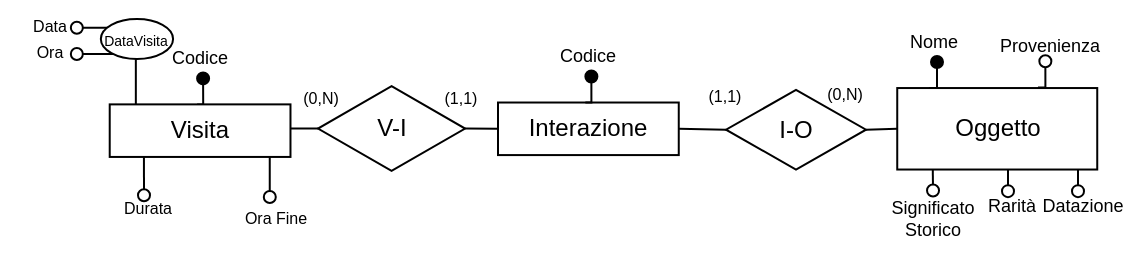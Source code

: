 <mxfile version="24.2.5" type="device">
  <diagram id="7WY79w3Be1rOeNHEiTaz" name="Pagina-1">
    <mxGraphModel dx="1050" dy="621" grid="1" gridSize="10" guides="1" tooltips="1" connect="1" arrows="1" fold="1" page="1" pageScale="1" pageWidth="827" pageHeight="1169" math="0" shadow="0">
      <root>
        <mxCell id="0" />
        <mxCell id="1" parent="0" />
        <mxCell id="9Ccaq1GAdAuR4q0IgGuk-1" value="Oggetto" style="whiteSpace=wrap;html=1;align=center;" parent="1" vertex="1">
          <mxGeometry x="499.62" y="203.025" width="100" height="40.739" as="geometry" />
        </mxCell>
        <mxCell id="9Ccaq1GAdAuR4q0IgGuk-2" value="&lt;font style=&quot;font-size: 9px;&quot;&gt;Nome&lt;/font&gt;" style="text;html=1;align=center;verticalAlign=middle;whiteSpace=wrap;rounded=0;" parent="1" vertex="1">
          <mxGeometry x="497.5" y="167.661" width="40" height="22" as="geometry" />
        </mxCell>
        <mxCell id="9Ccaq1GAdAuR4q0IgGuk-3" value="&lt;font style=&quot;font-size: 9px;&quot;&gt;Provenienza&lt;/font&gt;" style="text;html=1;align=center;verticalAlign=middle;whiteSpace=wrap;rounded=0;" parent="1" vertex="1">
          <mxGeometry x="556" y="172.351" width="40" height="17.314" as="geometry" />
        </mxCell>
        <mxCell id="9Ccaq1GAdAuR4q0IgGuk-4" value="&lt;font style=&quot;font-size: 9px;&quot;&gt;Datazione&lt;/font&gt;" style="text;html=1;align=center;verticalAlign=middle;whiteSpace=wrap;rounded=0;" parent="1" vertex="1">
          <mxGeometry x="575" y="252.13" width="35" height="18" as="geometry" />
        </mxCell>
        <mxCell id="9Ccaq1GAdAuR4q0IgGuk-5" value="&lt;p style=&quot;line-height: 77%;&quot;&gt;&lt;font style=&quot;font-size: 9px;&quot;&gt;Significato Storico&lt;/font&gt;&lt;/p&gt;" style="text;html=1;align=center;verticalAlign=middle;whiteSpace=wrap;rounded=0;spacing=2;spacingTop=0;" parent="1" vertex="1">
          <mxGeometry x="490.0" y="259.1" width="55" height="17.314" as="geometry" />
        </mxCell>
        <mxCell id="9Ccaq1GAdAuR4q0IgGuk-6" style="edgeStyle=orthogonalEdgeStyle;rounded=0;orthogonalLoop=1;jettySize=auto;html=1;exitX=0.25;exitY=0;exitDx=0;exitDy=0;entryX=0.842;entryY=1.009;entryDx=0;entryDy=0;entryPerimeter=0;endArrow=oval;endFill=0;" parent="1" edge="1">
          <mxGeometry relative="1" as="geometry">
            <mxPoint x="570.0" y="202.745" as="sourcePoint" />
            <mxPoint x="573.68" y="189.661" as="targetPoint" />
          </mxGeometry>
        </mxCell>
        <mxCell id="9Ccaq1GAdAuR4q0IgGuk-7" style="edgeStyle=orthogonalEdgeStyle;rounded=0;orthogonalLoop=1;jettySize=auto;html=1;exitX=0.75;exitY=1;exitDx=0;exitDy=0;entryX=0.578;entryY=0.124;entryDx=0;entryDy=0;entryPerimeter=0;endArrow=oval;endFill=0;" parent="1" edge="1">
          <mxGeometry relative="1" as="geometry">
            <mxPoint x="555.0" y="254.569" as="targetPoint" />
            <mxPoint x="555.0" y="243.765" as="sourcePoint" />
          </mxGeometry>
        </mxCell>
        <mxCell id="9Ccaq1GAdAuR4q0IgGuk-8" value="&lt;font style=&quot;font-size: 9px;&quot;&gt;Rarità&lt;/font&gt;" style="text;html=1;align=center;verticalAlign=middle;whiteSpace=wrap;rounded=0;" parent="1" vertex="1">
          <mxGeometry x="537" y="252.13" width="40" height="17.314" as="geometry" />
        </mxCell>
        <mxCell id="9Ccaq1GAdAuR4q0IgGuk-9" style="edgeStyle=orthogonalEdgeStyle;rounded=0;orthogonalLoop=1;jettySize=auto;html=1;exitX=0.75;exitY=1;exitDx=0;exitDy=0;entryX=0.578;entryY=0.124;entryDx=0;entryDy=0;entryPerimeter=0;endArrow=oval;endFill=0;" parent="1" edge="1">
          <mxGeometry relative="1" as="geometry">
            <mxPoint x="517.39" y="243.76" as="sourcePoint" />
            <mxPoint x="517.51" y="254.229" as="targetPoint" />
          </mxGeometry>
        </mxCell>
        <mxCell id="9Ccaq1GAdAuR4q0IgGuk-10" style="edgeStyle=orthogonalEdgeStyle;rounded=0;orthogonalLoop=1;jettySize=auto;html=1;exitX=0.25;exitY=0;exitDx=0;exitDy=0;entryX=0.842;entryY=1.009;entryDx=0;entryDy=0;entryPerimeter=0;endArrow=oval;endFill=1;" parent="1" edge="1">
          <mxGeometry relative="1" as="geometry">
            <mxPoint x="515.5" y="203.03" as="sourcePoint" />
            <mxPoint x="519.5" y="190.03" as="targetPoint" />
          </mxGeometry>
        </mxCell>
        <mxCell id="9Ccaq1GAdAuR4q0IgGuk-12" value="&lt;span style=&quot;font-size: 8px;&quot;&gt;(0,N)&lt;/span&gt;" style="text;html=1;align=center;verticalAlign=middle;whiteSpace=wrap;rounded=1;strokeColor=none;glass=0;" parent="1" vertex="1">
          <mxGeometry x="200.0" y="203.95" width="22.5" height="6.75" as="geometry" />
        </mxCell>
        <mxCell id="9Ccaq1GAdAuR4q0IgGuk-13" value="&lt;font style=&quot;font-size: 8px;&quot;&gt;(0,N)&lt;/font&gt;" style="text;html=1;align=center;verticalAlign=middle;whiteSpace=wrap;rounded=1;strokeColor=none;glass=0;" parent="1" vertex="1">
          <mxGeometry x="461.5" y="201.51" width="22.5" height="6.75" as="geometry" />
        </mxCell>
        <mxCell id="9Ccaq1GAdAuR4q0IgGuk-14" value="" style="endArrow=none;html=1;rounded=0;entryX=1;entryY=0.5;entryDx=0;entryDy=0;exitX=0;exitY=0.5;exitDx=0;exitDy=0;" parent="1" source="9Ccaq1GAdAuR4q0IgGuk-15" edge="1">
          <mxGeometry width="50" height="50" relative="1" as="geometry">
            <mxPoint x="460.19" y="223.26" as="sourcePoint" />
            <mxPoint x="192" y="223.26" as="targetPoint" />
          </mxGeometry>
        </mxCell>
        <mxCell id="9Ccaq1GAdAuR4q0IgGuk-15" value="V-I" style="shape=rhombus;perimeter=rhombusPerimeter;whiteSpace=wrap;html=1;align=center;" parent="1" vertex="1">
          <mxGeometry x="210" y="202.08" width="73.56" height="42.36" as="geometry" />
        </mxCell>
        <mxCell id="9Ccaq1GAdAuR4q0IgGuk-29" value="" style="endArrow=none;html=1;rounded=0;entryX=1;entryY=0.5;entryDx=0;entryDy=0;exitX=0;exitY=0.5;exitDx=0;exitDy=0;" parent="1" source="9Ccaq1GAdAuR4q0IgGuk-28" target="9Ccaq1GAdAuR4q0IgGuk-15" edge="1">
          <mxGeometry width="50" height="50" relative="1" as="geometry">
            <mxPoint x="460.19" y="223.26" as="sourcePoint" />
            <mxPoint x="192" y="223.26" as="targetPoint" />
          </mxGeometry>
        </mxCell>
        <mxCell id="9Ccaq1GAdAuR4q0IgGuk-30" value="" style="endArrow=none;html=1;rounded=0;entryX=1;entryY=0.5;entryDx=0;entryDy=0;exitX=0;exitY=0.5;exitDx=0;exitDy=0;" parent="1" source="9Ccaq1GAdAuR4q0IgGuk-21" target="9Ccaq1GAdAuR4q0IgGuk-28" edge="1">
          <mxGeometry width="50" height="50" relative="1" as="geometry">
            <mxPoint x="460.19" y="223.26" as="sourcePoint" />
            <mxPoint x="276" y="223" as="targetPoint" />
          </mxGeometry>
        </mxCell>
        <mxCell id="9Ccaq1GAdAuR4q0IgGuk-28" value="Interazione" style="whiteSpace=wrap;html=1;align=center;" parent="1" vertex="1">
          <mxGeometry x="300" y="210.26" width="90.38" height="26.28" as="geometry" />
        </mxCell>
        <mxCell id="9Ccaq1GAdAuR4q0IgGuk-32" style="edgeStyle=orthogonalEdgeStyle;rounded=0;orthogonalLoop=1;jettySize=auto;html=1;exitX=0.75;exitY=1;exitDx=0;exitDy=0;entryX=0.578;entryY=0.124;entryDx=0;entryDy=0;entryPerimeter=0;endArrow=oval;endFill=0;" parent="1" edge="1">
          <mxGeometry relative="1" as="geometry">
            <mxPoint x="590.0" y="254.569" as="targetPoint" />
            <mxPoint x="590.0" y="243.765" as="sourcePoint" />
          </mxGeometry>
        </mxCell>
        <mxCell id="9Ccaq1GAdAuR4q0IgGuk-33" value="" style="endArrow=none;html=1;rounded=0;entryX=1;entryY=0.5;entryDx=0;entryDy=0;exitX=0;exitY=0.5;exitDx=0;exitDy=0;" parent="1" source="9Ccaq1GAdAuR4q0IgGuk-1" target="9Ccaq1GAdAuR4q0IgGuk-21" edge="1">
          <mxGeometry width="50" height="50" relative="1" as="geometry">
            <mxPoint x="500" y="223" as="sourcePoint" />
            <mxPoint x="380" y="223" as="targetPoint" />
          </mxGeometry>
        </mxCell>
        <mxCell id="9Ccaq1GAdAuR4q0IgGuk-21" value="I-O" style="shape=rhombus;perimeter=rhombusPerimeter;whiteSpace=wrap;html=1;align=center;" parent="1" vertex="1">
          <mxGeometry x="414" y="203.95" width="70" height="39.81" as="geometry" />
        </mxCell>
        <mxCell id="9Ccaq1GAdAuR4q0IgGuk-39" value="&lt;span style=&quot;font-size: 8px;&quot;&gt;(1,1)&lt;/span&gt;" style="text;html=1;align=center;verticalAlign=middle;whiteSpace=wrap;rounded=1;strokeColor=none;glass=0;" parent="1" vertex="1">
          <mxGeometry x="270.0" y="203.95" width="22.5" height="6.75" as="geometry" />
        </mxCell>
        <mxCell id="9Ccaq1GAdAuR4q0IgGuk-40" value="&lt;span style=&quot;font-size: 8px;&quot;&gt;(1,1)&lt;/span&gt;" style="text;html=1;align=center;verticalAlign=middle;whiteSpace=wrap;rounded=1;strokeColor=none;glass=0;" parent="1" vertex="1">
          <mxGeometry x="402.0" y="203.03" width="22.5" height="6.75" as="geometry" />
        </mxCell>
        <mxCell id="9Ccaq1GAdAuR4q0IgGuk-41" style="edgeStyle=orthogonalEdgeStyle;rounded=0;orthogonalLoop=1;jettySize=auto;html=1;exitX=0.25;exitY=0;exitDx=0;exitDy=0;entryX=0.842;entryY=1.009;entryDx=0;entryDy=0;entryPerimeter=0;endArrow=oval;endFill=1;" parent="1" edge="1">
          <mxGeometry relative="1" as="geometry">
            <mxPoint x="343.69" y="210.26" as="sourcePoint" />
            <mxPoint x="346.69" y="197.26" as="targetPoint" />
          </mxGeometry>
        </mxCell>
        <mxCell id="9Ccaq1GAdAuR4q0IgGuk-42" value="&lt;font style=&quot;font-size: 9px;&quot;&gt;Codice&lt;/font&gt;" style="text;html=1;align=center;verticalAlign=middle;whiteSpace=wrap;rounded=0;" parent="1" vertex="1">
          <mxGeometry x="325.19" y="177.601" width="40" height="17.314" as="geometry" />
        </mxCell>
        <mxCell id="np0D357eGjO3jjXT5r6t-1" value="&lt;font style=&quot;font-size: 8px;&quot;&gt;Ora&lt;/font&gt;" style="text;html=1;align=center;verticalAlign=middle;whiteSpace=wrap;rounded=1;strokeColor=none;glass=0;" parent="1" vertex="1">
          <mxGeometry x="51.42" y="176.09" width="50" height="15" as="geometry" />
        </mxCell>
        <mxCell id="np0D357eGjO3jjXT5r6t-2" value="&lt;font style=&quot;font-size: 8px;&quot;&gt;Ora Fine&lt;/font&gt;" style="text;html=1;align=center;verticalAlign=middle;whiteSpace=wrap;rounded=1;strokeColor=none;glass=0;" parent="1" vertex="1">
          <mxGeometry x="168.0" y="257.41" width="42" height="19" as="geometry" />
        </mxCell>
        <mxCell id="np0D357eGjO3jjXT5r6t-3" value="&lt;font style=&quot;font-size: 8px;&quot;&gt;Data&lt;/font&gt;" style="text;html=1;align=center;verticalAlign=middle;whiteSpace=wrap;rounded=1;strokeColor=none;glass=0;" parent="1" vertex="1">
          <mxGeometry x="51.42" y="163.53" width="50" height="15" as="geometry" />
        </mxCell>
        <mxCell id="np0D357eGjO3jjXT5r6t-4" style="edgeStyle=orthogonalEdgeStyle;rounded=0;orthogonalLoop=1;jettySize=auto;html=1;exitX=0;exitY=0;exitDx=0;exitDy=0;endArrow=oval;endFill=0;" parent="1" edge="1">
          <mxGeometry relative="1" as="geometry">
            <mxPoint x="89.42" y="172.89" as="targetPoint" />
            <mxPoint x="108.8" y="172.89" as="sourcePoint" />
            <Array as="points" />
          </mxGeometry>
        </mxCell>
        <mxCell id="np0D357eGjO3jjXT5r6t-5" style="edgeStyle=orthogonalEdgeStyle;rounded=0;orthogonalLoop=1;jettySize=auto;html=1;endArrow=oval;endFill=0;" parent="1" edge="1">
          <mxGeometry relative="1" as="geometry">
            <mxPoint x="89.42" y="186.01" as="targetPoint" />
            <mxPoint x="109.42" y="186.01" as="sourcePoint" />
            <Array as="points" />
          </mxGeometry>
        </mxCell>
        <mxCell id="np0D357eGjO3jjXT5r6t-6" value="" style="endArrow=none;html=1;rounded=0;entryX=0.551;entryY=1.003;entryDx=0;entryDy=0;entryPerimeter=0;" parent="1" edge="1">
          <mxGeometry width="50" height="50" relative="1" as="geometry">
            <mxPoint x="118.92" y="211.63" as="sourcePoint" />
            <mxPoint x="118.92" y="188.57" as="targetPoint" />
          </mxGeometry>
        </mxCell>
        <mxCell id="np0D357eGjO3jjXT5r6t-7" value="&lt;p style=&quot;line-height: 110%;&quot;&gt;&lt;font style=&quot;font-size: 7px;&quot;&gt;DataVisita&lt;/font&gt;&lt;/p&gt;" style="ellipse;whiteSpace=wrap;html=1;" parent="1" vertex="1">
          <mxGeometry x="101.42" y="168.51" width="36.12" height="20" as="geometry" />
        </mxCell>
        <mxCell id="np0D357eGjO3jjXT5r6t-8" style="edgeStyle=orthogonalEdgeStyle;rounded=0;orthogonalLoop=1;jettySize=auto;html=1;exitX=1;exitY=0.5;exitDx=0;exitDy=0;endArrow=oval;endFill=0;" parent="1" edge="1">
          <mxGeometry relative="1" as="geometry">
            <mxPoint x="185.98" y="257.46" as="targetPoint" />
            <mxPoint x="185.86" y="237.475" as="sourcePoint" />
            <Array as="points">
              <mxPoint x="185.98" y="257.46" />
            </Array>
          </mxGeometry>
        </mxCell>
        <mxCell id="np0D357eGjO3jjXT5r6t-9" value="&lt;font style=&quot;font-size: 8px;&quot;&gt;Durata&lt;/font&gt;" style="text;html=1;align=center;verticalAlign=middle;whiteSpace=wrap;rounded=1;strokeColor=none;glass=0;" parent="1" vertex="1">
          <mxGeometry x="99.5" y="253.51" width="50" height="17" as="geometry" />
        </mxCell>
        <mxCell id="np0D357eGjO3jjXT5r6t-10" style="edgeStyle=orthogonalEdgeStyle;rounded=0;orthogonalLoop=1;jettySize=auto;html=1;exitX=1;exitY=0.5;exitDx=0;exitDy=0;endArrow=oval;endFill=0;" parent="1" edge="1">
          <mxGeometry relative="1" as="geometry">
            <mxPoint x="123.38" y="256.55" as="targetPoint" />
            <mxPoint x="122.97" y="236.13" as="sourcePoint" />
            <Array as="points">
              <mxPoint x="122.97" y="256.13" />
            </Array>
          </mxGeometry>
        </mxCell>
        <mxCell id="np0D357eGjO3jjXT5r6t-11" style="edgeStyle=orthogonalEdgeStyle;rounded=0;orthogonalLoop=1;jettySize=auto;html=1;exitX=0.25;exitY=0;exitDx=0;exitDy=0;entryX=0.842;entryY=1.009;entryDx=0;entryDy=0;entryPerimeter=0;endArrow=oval;endFill=1;" parent="1" edge="1">
          <mxGeometry relative="1" as="geometry">
            <mxPoint x="149.55" y="211.19" as="sourcePoint" />
            <mxPoint x="152.55" y="198.19" as="targetPoint" />
          </mxGeometry>
        </mxCell>
        <mxCell id="np0D357eGjO3jjXT5r6t-12" value="&lt;font style=&quot;font-size: 9px;&quot;&gt;Codice&lt;/font&gt;" style="text;html=1;align=center;verticalAlign=middle;whiteSpace=wrap;rounded=0;" parent="1" vertex="1">
          <mxGeometry x="131.05" y="178.531" width="40" height="17.314" as="geometry" />
        </mxCell>
        <mxCell id="np0D357eGjO3jjXT5r6t-13" value="Visita" style="whiteSpace=wrap;html=1;align=center;" parent="1" vertex="1">
          <mxGeometry x="105.86" y="211.19" width="90.38" height="26.28" as="geometry" />
        </mxCell>
      </root>
    </mxGraphModel>
  </diagram>
</mxfile>
